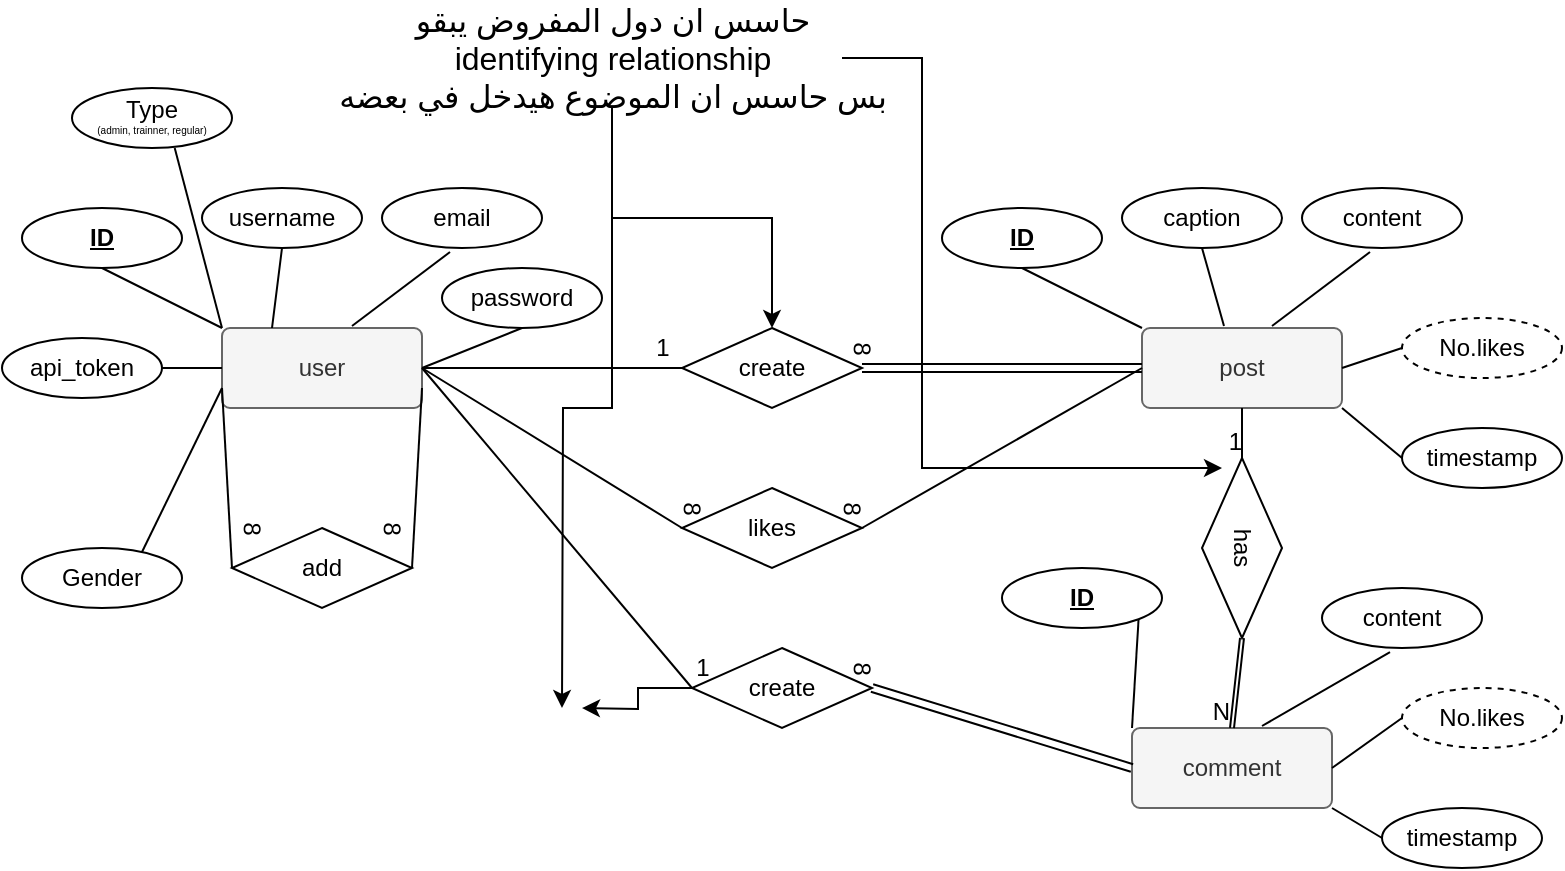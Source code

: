 <mxfile version="15.8.8" type="github">
  <diagram id="R2lEEEUBdFMjLlhIrx00" name="Page-1">
    <mxGraphModel dx="868" dy="492" grid="1" gridSize="10" guides="1" tooltips="1" connect="1" arrows="1" fold="1" page="1" pageScale="1" pageWidth="850" pageHeight="1100" math="0" shadow="0" extFonts="Permanent Marker^https://fonts.googleapis.com/css?family=Permanent+Marker">
      <root>
        <mxCell id="0" />
        <mxCell id="1" parent="0" />
        <mxCell id="Phtv0TZWdsEABk7-FIin-1" value="user" style="rounded=1;arcSize=10;whiteSpace=wrap;html=1;align=center;fillColor=#f5f5f5;fontColor=#333333;strokeColor=#666666;" parent="1" vertex="1">
          <mxGeometry x="120" y="190" width="100" height="40" as="geometry" />
        </mxCell>
        <mxCell id="Phtv0TZWdsEABk7-FIin-5" value="&lt;u&gt;&lt;b&gt;ID&lt;/b&gt;&lt;/u&gt;" style="ellipse;whiteSpace=wrap;html=1;align=center;" parent="1" vertex="1">
          <mxGeometry x="20" y="130" width="80" height="30" as="geometry" />
        </mxCell>
        <mxCell id="Phtv0TZWdsEABk7-FIin-7" value="password" style="ellipse;whiteSpace=wrap;html=1;align=center;" parent="1" vertex="1">
          <mxGeometry x="230" y="160" width="80" height="30" as="geometry" />
        </mxCell>
        <mxCell id="Phtv0TZWdsEABk7-FIin-8" value="email" style="ellipse;whiteSpace=wrap;html=1;align=center;" parent="1" vertex="1">
          <mxGeometry x="200" y="120" width="80" height="30" as="geometry" />
        </mxCell>
        <mxCell id="Phtv0TZWdsEABk7-FIin-9" value="username" style="ellipse;whiteSpace=wrap;html=1;align=center;" parent="1" vertex="1">
          <mxGeometry x="110" y="120" width="80" height="30" as="geometry" />
        </mxCell>
        <mxCell id="Phtv0TZWdsEABk7-FIin-11" value="" style="endArrow=none;html=1;rounded=0;exitX=0.5;exitY=1;exitDx=0;exitDy=0;entryX=0;entryY=0;entryDx=0;entryDy=0;" parent="1" source="Phtv0TZWdsEABk7-FIin-5" target="Phtv0TZWdsEABk7-FIin-1" edge="1">
          <mxGeometry relative="1" as="geometry">
            <mxPoint x="190" y="230" as="sourcePoint" />
            <mxPoint x="350" y="230" as="targetPoint" />
          </mxGeometry>
        </mxCell>
        <mxCell id="Phtv0TZWdsEABk7-FIin-13" value="" style="endArrow=none;html=1;rounded=0;exitX=0.5;exitY=1;exitDx=0;exitDy=0;entryX=0.25;entryY=0;entryDx=0;entryDy=0;" parent="1" source="Phtv0TZWdsEABk7-FIin-9" target="Phtv0TZWdsEABk7-FIin-1" edge="1">
          <mxGeometry relative="1" as="geometry">
            <mxPoint x="170" y="260" as="sourcePoint" />
            <mxPoint x="330" y="260" as="targetPoint" />
          </mxGeometry>
        </mxCell>
        <mxCell id="Phtv0TZWdsEABk7-FIin-14" value="" style="endArrow=none;html=1;rounded=0;entryX=0.425;entryY=1.067;entryDx=0;entryDy=0;entryPerimeter=0;exitX=0.65;exitY=-0.025;exitDx=0;exitDy=0;exitPerimeter=0;" parent="1" source="Phtv0TZWdsEABk7-FIin-1" target="Phtv0TZWdsEABk7-FIin-8" edge="1">
          <mxGeometry relative="1" as="geometry">
            <mxPoint x="170" y="130" as="sourcePoint" />
            <mxPoint x="350" y="230" as="targetPoint" />
          </mxGeometry>
        </mxCell>
        <mxCell id="Phtv0TZWdsEABk7-FIin-15" value="" style="endArrow=none;html=1;rounded=0;exitX=1;exitY=0.5;exitDx=0;exitDy=0;entryX=0.5;entryY=1;entryDx=0;entryDy=0;" parent="1" source="Phtv0TZWdsEABk7-FIin-1" target="Phtv0TZWdsEABk7-FIin-7" edge="1">
          <mxGeometry relative="1" as="geometry">
            <mxPoint x="190" y="230" as="sourcePoint" />
            <mxPoint x="350" y="230" as="targetPoint" />
          </mxGeometry>
        </mxCell>
        <mxCell id="Phtv0TZWdsEABk7-FIin-16" value="api_token" style="ellipse;whiteSpace=wrap;html=1;align=center;" parent="1" vertex="1">
          <mxGeometry x="10" y="195" width="80" height="30" as="geometry" />
        </mxCell>
        <mxCell id="Phtv0TZWdsEABk7-FIin-17" value="" style="endArrow=none;html=1;rounded=0;exitX=1;exitY=0.5;exitDx=0;exitDy=0;entryX=0;entryY=0.5;entryDx=0;entryDy=0;" parent="1" source="Phtv0TZWdsEABk7-FIin-16" target="Phtv0TZWdsEABk7-FIin-1" edge="1">
          <mxGeometry relative="1" as="geometry">
            <mxPoint x="190" y="210" as="sourcePoint" />
            <mxPoint x="350" y="210" as="targetPoint" />
          </mxGeometry>
        </mxCell>
        <mxCell id="Phtv0TZWdsEABk7-FIin-18" value="post" style="rounded=1;arcSize=10;whiteSpace=wrap;html=1;align=center;fillColor=#f5f5f5;fontColor=#333333;strokeColor=#666666;" parent="1" vertex="1">
          <mxGeometry x="580" y="190" width="100" height="40" as="geometry" />
        </mxCell>
        <mxCell id="Phtv0TZWdsEABk7-FIin-19" value="&lt;u&gt;&lt;b&gt;ID&lt;/b&gt;&lt;/u&gt;" style="ellipse;whiteSpace=wrap;html=1;align=center;" parent="1" vertex="1">
          <mxGeometry x="480" y="130" width="80" height="30" as="geometry" />
        </mxCell>
        <mxCell id="Phtv0TZWdsEABk7-FIin-21" value="content" style="ellipse;whiteSpace=wrap;html=1;align=center;" parent="1" vertex="1">
          <mxGeometry x="660" y="120" width="80" height="30" as="geometry" />
        </mxCell>
        <mxCell id="Phtv0TZWdsEABk7-FIin-22" value="caption" style="ellipse;whiteSpace=wrap;html=1;align=center;" parent="1" vertex="1">
          <mxGeometry x="570" y="120" width="80" height="30" as="geometry" />
        </mxCell>
        <mxCell id="Phtv0TZWdsEABk7-FIin-23" value="" style="endArrow=none;html=1;rounded=0;exitX=0.5;exitY=1;exitDx=0;exitDy=0;entryX=0;entryY=0;entryDx=0;entryDy=0;" parent="1" source="Phtv0TZWdsEABk7-FIin-19" target="Phtv0TZWdsEABk7-FIin-18" edge="1">
          <mxGeometry relative="1" as="geometry">
            <mxPoint x="650" y="230" as="sourcePoint" />
            <mxPoint x="810" y="230" as="targetPoint" />
          </mxGeometry>
        </mxCell>
        <mxCell id="Phtv0TZWdsEABk7-FIin-24" value="" style="endArrow=none;html=1;rounded=0;exitX=0.5;exitY=1;exitDx=0;exitDy=0;entryX=0.41;entryY=-0.025;entryDx=0;entryDy=0;entryPerimeter=0;" parent="1" source="Phtv0TZWdsEABk7-FIin-22" target="Phtv0TZWdsEABk7-FIin-18" edge="1">
          <mxGeometry relative="1" as="geometry">
            <mxPoint x="630" y="260" as="sourcePoint" />
            <mxPoint x="790" y="260" as="targetPoint" />
          </mxGeometry>
        </mxCell>
        <mxCell id="Phtv0TZWdsEABk7-FIin-25" value="" style="endArrow=none;html=1;rounded=0;entryX=0.425;entryY=1.067;entryDx=0;entryDy=0;entryPerimeter=0;exitX=0.65;exitY=-0.025;exitDx=0;exitDy=0;exitPerimeter=0;" parent="1" source="Phtv0TZWdsEABk7-FIin-18" target="Phtv0TZWdsEABk7-FIin-21" edge="1">
          <mxGeometry relative="1" as="geometry">
            <mxPoint x="630" y="130" as="sourcePoint" />
            <mxPoint x="810" y="230" as="targetPoint" />
          </mxGeometry>
        </mxCell>
        <mxCell id="Phtv0TZWdsEABk7-FIin-29" value="create" style="shape=rhombus;perimeter=rhombusPerimeter;whiteSpace=wrap;html=1;align=center;" parent="1" vertex="1">
          <mxGeometry x="350" y="190" width="90" height="40" as="geometry" />
        </mxCell>
        <mxCell id="Phtv0TZWdsEABk7-FIin-30" value="" style="endArrow=none;html=1;rounded=0;exitX=1;exitY=0.5;exitDx=0;exitDy=0;entryX=0;entryY=0.5;entryDx=0;entryDy=0;" parent="1" source="Phtv0TZWdsEABk7-FIin-1" target="Phtv0TZWdsEABk7-FIin-29" edge="1">
          <mxGeometry relative="1" as="geometry">
            <mxPoint x="290" y="210" as="sourcePoint" />
            <mxPoint x="450" y="210" as="targetPoint" />
          </mxGeometry>
        </mxCell>
        <mxCell id="Phtv0TZWdsEABk7-FIin-32" value="1" style="text;html=1;align=center;verticalAlign=middle;resizable=0;points=[];autosize=1;strokeColor=none;fillColor=none;" parent="1" vertex="1">
          <mxGeometry x="330" y="190" width="20" height="20" as="geometry" />
        </mxCell>
        <mxCell id="Phtv0TZWdsEABk7-FIin-33" value="8" style="text;html=1;align=center;verticalAlign=middle;resizable=0;points=[];autosize=1;strokeColor=none;fillColor=none;rotation=91;" parent="1" vertex="1">
          <mxGeometry x="430" y="190" width="20" height="20" as="geometry" />
        </mxCell>
        <mxCell id="Phtv0TZWdsEABk7-FIin-34" value="add" style="shape=rhombus;perimeter=rhombusPerimeter;whiteSpace=wrap;html=1;align=center;" parent="1" vertex="1">
          <mxGeometry x="125" y="290" width="90" height="40" as="geometry" />
        </mxCell>
        <mxCell id="Phtv0TZWdsEABk7-FIin-36" value="8" style="text;html=1;align=center;verticalAlign=middle;resizable=0;points=[];autosize=1;strokeColor=none;fillColor=none;rotation=91;" parent="1" vertex="1">
          <mxGeometry x="195" y="280" width="20" height="20" as="geometry" />
        </mxCell>
        <mxCell id="Phtv0TZWdsEABk7-FIin-37" value="8" style="text;html=1;align=center;verticalAlign=middle;resizable=0;points=[];autosize=1;strokeColor=none;fillColor=none;rotation=91;" parent="1" vertex="1">
          <mxGeometry x="125" y="280" width="20" height="20" as="geometry" />
        </mxCell>
        <mxCell id="Phtv0TZWdsEABk7-FIin-38" value="" style="endArrow=none;html=1;rounded=0;exitX=0;exitY=0.5;exitDx=0;exitDy=0;entryX=0;entryY=0.75;entryDx=0;entryDy=0;" parent="1" source="Phtv0TZWdsEABk7-FIin-34" target="Phtv0TZWdsEABk7-FIin-1" edge="1">
          <mxGeometry relative="1" as="geometry">
            <mxPoint x="290" y="210" as="sourcePoint" />
            <mxPoint x="150" y="280" as="targetPoint" />
          </mxGeometry>
        </mxCell>
        <mxCell id="Phtv0TZWdsEABk7-FIin-39" value="" style="endArrow=none;html=1;rounded=0;entryX=1;entryY=0.75;entryDx=0;entryDy=0;exitX=1;exitY=0.5;exitDx=0;exitDy=0;" parent="1" source="Phtv0TZWdsEABk7-FIin-34" target="Phtv0TZWdsEABk7-FIin-1" edge="1">
          <mxGeometry relative="1" as="geometry">
            <mxPoint x="260" y="340" as="sourcePoint" />
            <mxPoint x="450" y="210" as="targetPoint" />
          </mxGeometry>
        </mxCell>
        <mxCell id="Phtv0TZWdsEABk7-FIin-41" style="edgeStyle=orthogonalEdgeStyle;rounded=0;orthogonalLoop=1;jettySize=auto;html=1;" parent="1" source="Phtv0TZWdsEABk7-FIin-40" target="Phtv0TZWdsEABk7-FIin-29" edge="1">
          <mxGeometry relative="1" as="geometry" />
        </mxCell>
        <mxCell id="bKSCNSr-klWYmyKn7CzL-1" style="edgeStyle=orthogonalEdgeStyle;rounded=0;orthogonalLoop=1;jettySize=auto;html=1;" parent="1" source="Phtv0TZWdsEABk7-FIin-40" edge="1">
          <mxGeometry relative="1" as="geometry">
            <mxPoint x="620" y="260" as="targetPoint" />
            <Array as="points">
              <mxPoint x="470" y="55" />
              <mxPoint x="470" y="260" />
            </Array>
          </mxGeometry>
        </mxCell>
        <mxCell id="bKSCNSr-klWYmyKn7CzL-2" style="edgeStyle=orthogonalEdgeStyle;rounded=0;orthogonalLoop=1;jettySize=auto;html=1;" parent="1" source="Phtv0TZWdsEABk7-FIin-40" edge="1">
          <mxGeometry relative="1" as="geometry">
            <mxPoint x="290" y="380" as="targetPoint" />
          </mxGeometry>
        </mxCell>
        <mxCell id="Phtv0TZWdsEABk7-FIin-40" value="&lt;div style=&quot;font-size: 16px&quot;&gt;&lt;font style=&quot;font-size: 16px&quot;&gt;حاسس ان دول المفروض يبقو&lt;br&gt;&lt;/font&gt;&lt;/div&gt;&lt;div style=&quot;font-size: 16px&quot;&gt;&lt;font style=&quot;font-size: 16px&quot;&gt;identifying relationship&lt;/font&gt;&lt;/div&gt;&lt;div style=&quot;font-size: 16px&quot;&gt;بس حاسس ان الموضوع هيدخل في بعضه&lt;br&gt;&lt;/div&gt;" style="text;html=1;align=center;verticalAlign=middle;resizable=0;points=[];autosize=1;strokeColor=none;fillColor=none;" parent="1" vertex="1">
          <mxGeometry x="200" y="30" width="230" height="50" as="geometry" />
        </mxCell>
        <mxCell id="bKSCNSr-klWYmyKn7CzL-4" style="edgeStyle=orthogonalEdgeStyle;rounded=0;orthogonalLoop=1;jettySize=auto;html=1;" parent="1" source="Phtv0TZWdsEABk7-FIin-63" edge="1">
          <mxGeometry relative="1" as="geometry">
            <mxPoint x="300" y="380" as="targetPoint" />
          </mxGeometry>
        </mxCell>
        <mxCell id="Phtv0TZWdsEABk7-FIin-63" value="create" style="shape=rhombus;perimeter=rhombusPerimeter;whiteSpace=wrap;html=1;align=center;" parent="1" vertex="1">
          <mxGeometry x="355" y="350" width="90" height="40" as="geometry" />
        </mxCell>
        <mxCell id="Phtv0TZWdsEABk7-FIin-65" value="8" style="text;html=1;align=center;verticalAlign=middle;resizable=0;points=[];autosize=1;strokeColor=none;fillColor=none;rotation=91;" parent="1" vertex="1">
          <mxGeometry x="430" y="350" width="20" height="20" as="geometry" />
        </mxCell>
        <mxCell id="Phtv0TZWdsEABk7-FIin-66" value="1" style="text;html=1;align=center;verticalAlign=middle;resizable=0;points=[];autosize=1;strokeColor=none;fillColor=none;rotation=0;" parent="1" vertex="1">
          <mxGeometry x="350" y="350" width="20" height="20" as="geometry" />
        </mxCell>
        <mxCell id="Phtv0TZWdsEABk7-FIin-67" value="likes" style="shape=rhombus;perimeter=rhombusPerimeter;whiteSpace=wrap;html=1;align=center;" parent="1" vertex="1">
          <mxGeometry x="350" y="270" width="90" height="40" as="geometry" />
        </mxCell>
        <mxCell id="Phtv0TZWdsEABk7-FIin-68" value="8" style="text;html=1;align=center;verticalAlign=middle;resizable=0;points=[];autosize=1;strokeColor=none;fillColor=none;rotation=91;" parent="1" vertex="1">
          <mxGeometry x="425" y="270" width="20" height="20" as="geometry" />
        </mxCell>
        <mxCell id="Phtv0TZWdsEABk7-FIin-69" value="8" style="text;html=1;align=center;verticalAlign=middle;resizable=0;points=[];autosize=1;strokeColor=none;fillColor=none;rotation=91;" parent="1" vertex="1">
          <mxGeometry x="345" y="270" width="20" height="20" as="geometry" />
        </mxCell>
        <mxCell id="Phtv0TZWdsEABk7-FIin-70" value="" style="endArrow=none;html=1;rounded=0;fontSize=16;exitX=1;exitY=0.5;exitDx=0;exitDy=0;entryX=0;entryY=0.5;entryDx=0;entryDy=0;" parent="1" source="Phtv0TZWdsEABk7-FIin-1" target="Phtv0TZWdsEABk7-FIin-67" edge="1">
          <mxGeometry relative="1" as="geometry">
            <mxPoint x="290" y="210" as="sourcePoint" />
            <mxPoint x="270" y="320" as="targetPoint" />
          </mxGeometry>
        </mxCell>
        <mxCell id="Phtv0TZWdsEABk7-FIin-71" value="" style="endArrow=none;html=1;rounded=0;fontSize=16;exitX=1;exitY=0.5;exitDx=0;exitDy=0;entryX=0;entryY=0.5;entryDx=0;entryDy=0;" parent="1" source="Phtv0TZWdsEABk7-FIin-1" target="Phtv0TZWdsEABk7-FIin-63" edge="1">
          <mxGeometry relative="1" as="geometry">
            <mxPoint x="290" y="210" as="sourcePoint" />
            <mxPoint x="450" y="210" as="targetPoint" />
          </mxGeometry>
        </mxCell>
        <mxCell id="Phtv0TZWdsEABk7-FIin-73" value="" style="endArrow=none;html=1;rounded=0;fontSize=16;exitX=1;exitY=0.5;exitDx=0;exitDy=0;entryX=0;entryY=0.5;entryDx=0;entryDy=0;" parent="1" source="Phtv0TZWdsEABk7-FIin-67" target="Phtv0TZWdsEABk7-FIin-18" edge="1">
          <mxGeometry relative="1" as="geometry">
            <mxPoint x="290" y="210" as="sourcePoint" />
            <mxPoint x="450" y="210" as="targetPoint" />
          </mxGeometry>
        </mxCell>
        <mxCell id="Phtv0TZWdsEABk7-FIin-74" value="No.likes" style="ellipse;whiteSpace=wrap;html=1;align=center;dashed=1;fontSize=12;" parent="1" vertex="1">
          <mxGeometry x="710" y="185" width="80" height="30" as="geometry" />
        </mxCell>
        <mxCell id="Phtv0TZWdsEABk7-FIin-75" value="" style="endArrow=none;html=1;rounded=0;fontSize=12;exitX=0;exitY=0.5;exitDx=0;exitDy=0;entryX=1;entryY=0.5;entryDx=0;entryDy=0;" parent="1" source="Phtv0TZWdsEABk7-FIin-74" target="Phtv0TZWdsEABk7-FIin-18" edge="1">
          <mxGeometry relative="1" as="geometry">
            <mxPoint x="600" y="350" as="sourcePoint" />
            <mxPoint x="760" y="350" as="targetPoint" />
          </mxGeometry>
        </mxCell>
        <mxCell id="Phtv0TZWdsEABk7-FIin-87" value="timestamp" style="ellipse;whiteSpace=wrap;html=1;align=center;" parent="1" vertex="1">
          <mxGeometry x="710" y="240" width="80" height="30" as="geometry" />
        </mxCell>
        <mxCell id="Phtv0TZWdsEABk7-FIin-88" value="" style="endArrow=none;html=1;rounded=0;fontSize=12;exitX=1;exitY=1;exitDx=0;exitDy=0;entryX=0;entryY=0.5;entryDx=0;entryDy=0;" parent="1" source="Phtv0TZWdsEABk7-FIin-18" target="Phtv0TZWdsEABk7-FIin-87" edge="1">
          <mxGeometry relative="1" as="geometry">
            <mxPoint x="330" y="270" as="sourcePoint" />
            <mxPoint x="490" y="270" as="targetPoint" />
          </mxGeometry>
        </mxCell>
        <mxCell id="Phtv0TZWdsEABk7-FIin-89" value="comment" style="rounded=1;arcSize=10;whiteSpace=wrap;html=1;align=center;fillColor=#f5f5f5;fontColor=#333333;strokeColor=#666666;" parent="1" vertex="1">
          <mxGeometry x="575" y="390" width="100" height="40" as="geometry" />
        </mxCell>
        <mxCell id="Phtv0TZWdsEABk7-FIin-90" value="&lt;u&gt;&lt;b&gt;ID&lt;/b&gt;&lt;/u&gt;" style="ellipse;whiteSpace=wrap;html=1;align=center;" parent="1" vertex="1">
          <mxGeometry x="510" y="310" width="80" height="30" as="geometry" />
        </mxCell>
        <mxCell id="Phtv0TZWdsEABk7-FIin-91" value="content" style="ellipse;whiteSpace=wrap;html=1;align=center;" parent="1" vertex="1">
          <mxGeometry x="670" y="320" width="80" height="30" as="geometry" />
        </mxCell>
        <mxCell id="Phtv0TZWdsEABk7-FIin-93" value="" style="endArrow=none;html=1;rounded=0;exitX=1;exitY=1;exitDx=0;exitDy=0;entryX=0;entryY=0;entryDx=0;entryDy=0;" parent="1" source="Phtv0TZWdsEABk7-FIin-90" target="Phtv0TZWdsEABk7-FIin-89" edge="1">
          <mxGeometry relative="1" as="geometry">
            <mxPoint x="650" y="405" as="sourcePoint" />
            <mxPoint x="810" y="405" as="targetPoint" />
          </mxGeometry>
        </mxCell>
        <mxCell id="Phtv0TZWdsEABk7-FIin-95" value="" style="endArrow=none;html=1;rounded=0;entryX=0.425;entryY=1.067;entryDx=0;entryDy=0;entryPerimeter=0;exitX=0.65;exitY=-0.025;exitDx=0;exitDy=0;exitPerimeter=0;" parent="1" source="Phtv0TZWdsEABk7-FIin-89" target="Phtv0TZWdsEABk7-FIin-91" edge="1">
          <mxGeometry relative="1" as="geometry">
            <mxPoint x="630" y="305" as="sourcePoint" />
            <mxPoint x="810" y="405" as="targetPoint" />
          </mxGeometry>
        </mxCell>
        <mxCell id="Phtv0TZWdsEABk7-FIin-96" value="No.likes" style="ellipse;whiteSpace=wrap;html=1;align=center;dashed=1;fontSize=12;" parent="1" vertex="1">
          <mxGeometry x="710" y="370" width="80" height="30" as="geometry" />
        </mxCell>
        <mxCell id="Phtv0TZWdsEABk7-FIin-97" value="" style="endArrow=none;html=1;rounded=0;fontSize=12;exitX=0;exitY=0.5;exitDx=0;exitDy=0;entryX=1;entryY=0.5;entryDx=0;entryDy=0;" parent="1" source="Phtv0TZWdsEABk7-FIin-96" target="Phtv0TZWdsEABk7-FIin-89" edge="1">
          <mxGeometry relative="1" as="geometry">
            <mxPoint x="600" y="525" as="sourcePoint" />
            <mxPoint x="760" y="525" as="targetPoint" />
          </mxGeometry>
        </mxCell>
        <mxCell id="Phtv0TZWdsEABk7-FIin-98" value="timestamp" style="ellipse;whiteSpace=wrap;html=1;align=center;" parent="1" vertex="1">
          <mxGeometry x="700" y="430" width="80" height="30" as="geometry" />
        </mxCell>
        <mxCell id="Phtv0TZWdsEABk7-FIin-99" value="" style="endArrow=none;html=1;rounded=0;fontSize=12;exitX=1;exitY=1;exitDx=0;exitDy=0;entryX=0;entryY=0.5;entryDx=0;entryDy=0;" parent="1" source="Phtv0TZWdsEABk7-FIin-89" target="Phtv0TZWdsEABk7-FIin-98" edge="1">
          <mxGeometry relative="1" as="geometry">
            <mxPoint x="330" y="445" as="sourcePoint" />
            <mxPoint x="490" y="445" as="targetPoint" />
          </mxGeometry>
        </mxCell>
        <mxCell id="Phtv0TZWdsEABk7-FIin-102" value="" style="shape=link;html=1;rounded=0;fontSize=12;entryX=0;entryY=0.5;entryDx=0;entryDy=0;exitX=1;exitY=0.5;exitDx=0;exitDy=0;" parent="1" source="Phtv0TZWdsEABk7-FIin-63" target="Phtv0TZWdsEABk7-FIin-89" edge="1">
          <mxGeometry relative="1" as="geometry">
            <mxPoint x="380" y="270" as="sourcePoint" />
            <mxPoint x="540" y="270" as="targetPoint" />
          </mxGeometry>
        </mxCell>
        <mxCell id="Phtv0TZWdsEABk7-FIin-104" value="&lt;div&gt;has&lt;/div&gt;" style="shape=rhombus;perimeter=rhombusPerimeter;whiteSpace=wrap;html=1;align=center;rotation=90;" parent="1" vertex="1">
          <mxGeometry x="585" y="280" width="90" height="40" as="geometry" />
        </mxCell>
        <mxCell id="Phtv0TZWdsEABk7-FIin-107" value="" style="endArrow=none;html=1;rounded=0;fontSize=12;exitX=0.5;exitY=1;exitDx=0;exitDy=0;entryX=0;entryY=0.5;entryDx=0;entryDy=0;" parent="1" source="Phtv0TZWdsEABk7-FIin-18" target="Phtv0TZWdsEABk7-FIin-104" edge="1">
          <mxGeometry relative="1" as="geometry">
            <mxPoint x="380" y="270" as="sourcePoint" />
            <mxPoint x="540" y="270" as="targetPoint" />
          </mxGeometry>
        </mxCell>
        <mxCell id="Phtv0TZWdsEABk7-FIin-108" value="1" style="resizable=0;html=1;align=right;verticalAlign=bottom;fontSize=12;" parent="Phtv0TZWdsEABk7-FIin-107" connectable="0" vertex="1">
          <mxGeometry x="1" relative="1" as="geometry" />
        </mxCell>
        <mxCell id="Phtv0TZWdsEABk7-FIin-109" value="" style="shape=link;html=1;rounded=0;fontSize=12;entryX=0.5;entryY=0;entryDx=0;entryDy=0;exitX=1;exitY=0.5;exitDx=0;exitDy=0;width=2;" parent="1" source="Phtv0TZWdsEABk7-FIin-104" target="Phtv0TZWdsEABk7-FIin-89" edge="1">
          <mxGeometry relative="1" as="geometry">
            <mxPoint x="380" y="270" as="sourcePoint" />
            <mxPoint x="540" y="270" as="targetPoint" />
          </mxGeometry>
        </mxCell>
        <mxCell id="Phtv0TZWdsEABk7-FIin-110" value="N" style="resizable=0;html=1;align=right;verticalAlign=bottom;fontSize=12;" parent="Phtv0TZWdsEABk7-FIin-109" connectable="0" vertex="1">
          <mxGeometry x="1" relative="1" as="geometry" />
        </mxCell>
        <mxCell id="Phtv0TZWdsEABk7-FIin-111" value="" style="shape=link;html=1;rounded=0;fontSize=12;entryX=0;entryY=0.5;entryDx=0;entryDy=0;exitX=1;exitY=0.5;exitDx=0;exitDy=0;" parent="1" source="Phtv0TZWdsEABk7-FIin-29" target="Phtv0TZWdsEABk7-FIin-18" edge="1">
          <mxGeometry relative="1" as="geometry">
            <mxPoint x="380" y="270" as="sourcePoint" />
            <mxPoint x="540" y="270" as="targetPoint" />
          </mxGeometry>
        </mxCell>
        <mxCell id="J8YEvuXNbDqKkOHKsf2b-1" value="Gender" style="ellipse;whiteSpace=wrap;html=1;align=center;" vertex="1" parent="1">
          <mxGeometry x="20" y="300" width="80" height="30" as="geometry" />
        </mxCell>
        <mxCell id="J8YEvuXNbDqKkOHKsf2b-2" value="" style="endArrow=none;html=1;rounded=0;exitX=0.75;exitY=0.067;exitDx=0;exitDy=0;exitPerimeter=0;" edge="1" parent="1" source="J8YEvuXNbDqKkOHKsf2b-1">
          <mxGeometry width="50" height="50" relative="1" as="geometry">
            <mxPoint x="75" y="270" as="sourcePoint" />
            <mxPoint x="120" y="220" as="targetPoint" />
          </mxGeometry>
        </mxCell>
        <mxCell id="J8YEvuXNbDqKkOHKsf2b-3" value="&lt;p style=&quot;line-height: 0.7&quot;&gt;Type&lt;br&gt;&lt;span style=&quot;font-size: 5px&quot;&gt;(admin, trainner, regular)&lt;/span&gt;&lt;br&gt;&lt;/p&gt;" style="ellipse;whiteSpace=wrap;html=1;align=center;" vertex="1" parent="1">
          <mxGeometry x="45" y="70" width="80" height="30" as="geometry" />
        </mxCell>
        <mxCell id="J8YEvuXNbDqKkOHKsf2b-4" value="" style="endArrow=none;html=1;rounded=0;exitX=0.642;exitY=1;exitDx=0;exitDy=0;exitPerimeter=0;entryX=0;entryY=0;entryDx=0;entryDy=0;" edge="1" parent="1" source="J8YEvuXNbDqKkOHKsf2b-3" target="Phtv0TZWdsEABk7-FIin-1">
          <mxGeometry width="50" height="50" relative="1" as="geometry">
            <mxPoint x="85" y="10" as="sourcePoint" />
            <mxPoint x="130" y="-40" as="targetPoint" />
          </mxGeometry>
        </mxCell>
      </root>
    </mxGraphModel>
  </diagram>
</mxfile>
